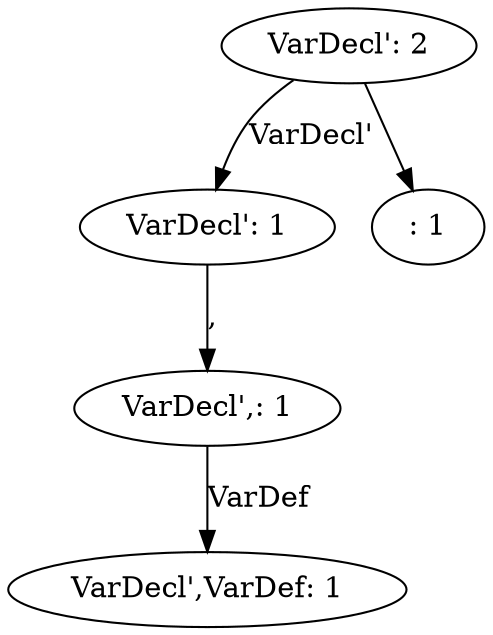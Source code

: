 digraph {
    0 [ label = "VarDecl': 2" ]
    1 [ label = "VarDecl': 1" ]
    2 [ label = "VarDecl',: 1" ]
    3 [ label = "VarDecl',VarDef: 1" ]
    4 [ label = ": 1" ]
    0 -> 1 [ label = "VarDecl'" ]
    1 -> 2 [ label = "," ]
    2 -> 3 [ label = "VarDef" ]
    0 -> 4 [ label = "" ]
}
